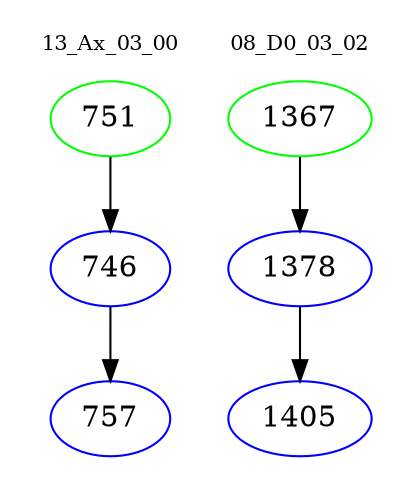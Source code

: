 digraph{
subgraph cluster_0 {
color = white
label = "13_Ax_03_00";
fontsize=10;
T0_751 [label="751", color="green"]
T0_751 -> T0_746 [color="black"]
T0_746 [label="746", color="blue"]
T0_746 -> T0_757 [color="black"]
T0_757 [label="757", color="blue"]
}
subgraph cluster_1 {
color = white
label = "08_D0_03_02";
fontsize=10;
T1_1367 [label="1367", color="green"]
T1_1367 -> T1_1378 [color="black"]
T1_1378 [label="1378", color="blue"]
T1_1378 -> T1_1405 [color="black"]
T1_1405 [label="1405", color="blue"]
}
}
